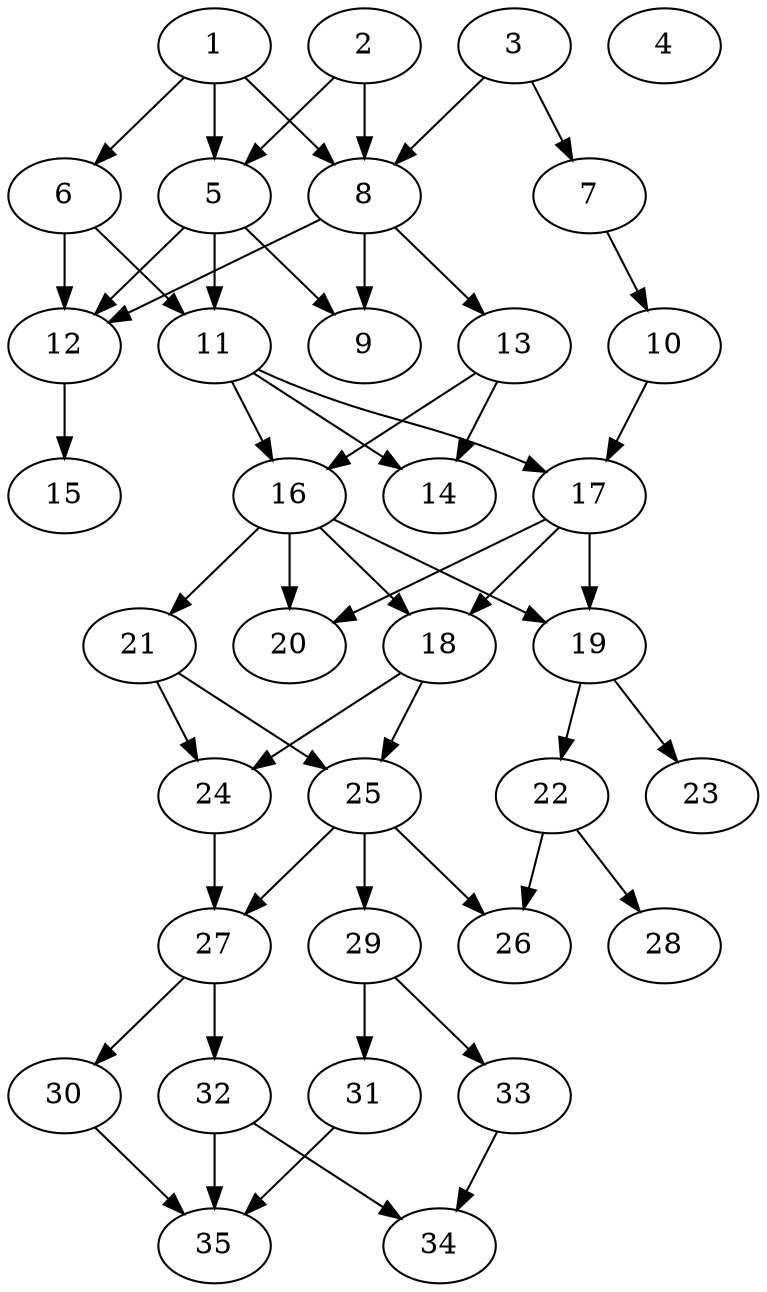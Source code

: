 // DAG automatically generated by daggen at Thu Oct  3 14:05:36 2019
// ./daggen --dot -n 35 --ccr 0.4 --fat 0.5 --regular 0.9 --density 0.6 --mindata 5242880 --maxdata 52428800 
digraph G {
  1 [size="115619840", alpha="0.11", expect_size="46247936"] 
  1 -> 5 [size ="46247936"]
  1 -> 6 [size ="46247936"]
  1 -> 8 [size ="46247936"]
  2 [size="30696960", alpha="0.02", expect_size="12278784"] 
  2 -> 5 [size ="12278784"]
  2 -> 8 [size ="12278784"]
  3 [size="76147200", alpha="0.00", expect_size="30458880"] 
  3 -> 7 [size ="30458880"]
  3 -> 8 [size ="30458880"]
  4 [size="120453120", alpha="0.07", expect_size="48181248"] 
  5 [size="81761280", alpha="0.10", expect_size="32704512"] 
  5 -> 9 [size ="32704512"]
  5 -> 11 [size ="32704512"]
  5 -> 12 [size ="32704512"]
  6 [size="15618560", alpha="0.20", expect_size="6247424"] 
  6 -> 11 [size ="6247424"]
  6 -> 12 [size ="6247424"]
  7 [size="75525120", alpha="0.19", expect_size="30210048"] 
  7 -> 10 [size ="30210048"]
  8 [size="75033600", alpha="0.02", expect_size="30013440"] 
  8 -> 9 [size ="30013440"]
  8 -> 12 [size ="30013440"]
  8 -> 13 [size ="30013440"]
  9 [size="34895360", alpha="0.05", expect_size="13958144"] 
  10 [size="68162560", alpha="0.14", expect_size="27265024"] 
  10 -> 17 [size ="27265024"]
  11 [size="82091520", alpha="0.06", expect_size="32836608"] 
  11 -> 14 [size ="32836608"]
  11 -> 16 [size ="32836608"]
  11 -> 17 [size ="32836608"]
  12 [size="30164480", alpha="0.10", expect_size="12065792"] 
  12 -> 15 [size ="12065792"]
  13 [size="42524160", alpha="0.14", expect_size="17009664"] 
  13 -> 14 [size ="17009664"]
  13 -> 16 [size ="17009664"]
  14 [size="44026880", alpha="0.17", expect_size="17610752"] 
  15 [size="87308800", alpha="0.04", expect_size="34923520"] 
  16 [size="26176000", alpha="0.07", expect_size="10470400"] 
  16 -> 18 [size ="10470400"]
  16 -> 19 [size ="10470400"]
  16 -> 20 [size ="10470400"]
  16 -> 21 [size ="10470400"]
  17 [size="25333760", alpha="0.11", expect_size="10133504"] 
  17 -> 18 [size ="10133504"]
  17 -> 19 [size ="10133504"]
  17 -> 20 [size ="10133504"]
  18 [size="21447680", alpha="0.04", expect_size="8579072"] 
  18 -> 24 [size ="8579072"]
  18 -> 25 [size ="8579072"]
  19 [size="30914560", alpha="0.02", expect_size="12365824"] 
  19 -> 22 [size ="12365824"]
  19 -> 23 [size ="12365824"]
  20 [size="58887680", alpha="0.05", expect_size="23555072"] 
  21 [size="21276160", alpha="0.05", expect_size="8510464"] 
  21 -> 24 [size ="8510464"]
  21 -> 25 [size ="8510464"]
  22 [size="59543040", alpha="0.08", expect_size="23817216"] 
  22 -> 26 [size ="23817216"]
  22 -> 28 [size ="23817216"]
  23 [size="116203520", alpha="0.02", expect_size="46481408"] 
  24 [size="80279040", alpha="0.13", expect_size="32111616"] 
  24 -> 27 [size ="32111616"]
  25 [size="63029760", alpha="0.17", expect_size="25211904"] 
  25 -> 26 [size ="25211904"]
  25 -> 27 [size ="25211904"]
  25 -> 29 [size ="25211904"]
  26 [size="84244480", alpha="0.01", expect_size="33697792"] 
  27 [size="128192000", alpha="0.15", expect_size="51276800"] 
  27 -> 30 [size ="51276800"]
  27 -> 32 [size ="51276800"]
  28 [size="76789760", alpha="0.00", expect_size="30715904"] 
  29 [size="101969920", alpha="0.09", expect_size="40787968"] 
  29 -> 31 [size ="40787968"]
  29 -> 33 [size ="40787968"]
  30 [size="116410880", alpha="0.07", expect_size="46564352"] 
  30 -> 35 [size ="46564352"]
  31 [size="28162560", alpha="0.17", expect_size="11265024"] 
  31 -> 35 [size ="11265024"]
  32 [size="57699840", alpha="0.09", expect_size="23079936"] 
  32 -> 34 [size ="23079936"]
  32 -> 35 [size ="23079936"]
  33 [size="104650240", alpha="0.07", expect_size="41860096"] 
  33 -> 34 [size ="41860096"]
  34 [size="114086400", alpha="0.10", expect_size="45634560"] 
  35 [size="75394560", alpha="0.05", expect_size="30157824"] 
}
